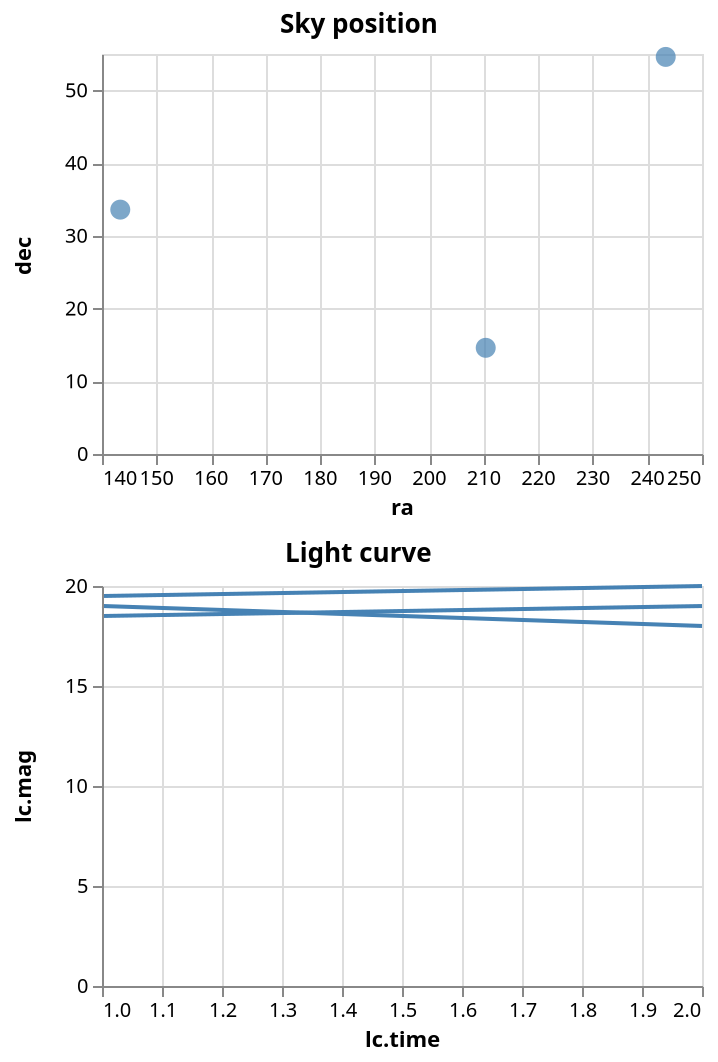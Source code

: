 {
  "$schema": "https://vega.github.io/schema/vega/v4.json",
  "description": "Show a line chart corresponding to selected points.",
  "autosize": "pad",
  "padding": 5,
  "width": 300,
  "data": [
    {"name": "pts_store"},
    {
      "name": "source_0",
      "values": [
        {
          "id": "001",
          "ra": 243.35,
          "dec": "+54.6",
          "lc": [{"time": 1, "mag": 18.5}, {"time": 2, "mag": 19}]
        },
        {
          "id": "002",
          "ra": 210.35,
          "dec": "+14.6",
          "lc": [{"time": 1, "mag": 19.5}, {"time": 2, "mag": 20}]
        },
        {
          "id": "003",
          "ra": 143.35,
          "dec": "+33.6",
          "lc": [{"time": 1, "mag": 19}, {"time": 2, "mag": 18}]
        }
      ]
    },
    {
      "name": "data_0",
      "source": "source_0",
      "transform": [
        {"type": "flatten", "fields": ["lc"], "as": ["lc"]},
        {"type": "formula", "expr": "toNumber(datum[\"ra\"])", "as": "ra"},
        {"type": "formula", "expr": "toNumber(datum[\"dec\"])", "as": "dec"},
        {
          "type": "formula",
          "expr": "toNumber(datum[\"lc\"] && datum[\"lc\"][\"time\"])",
          "as": "lc.time"
        },
        {
          "type": "formula",
          "expr": "toNumber(datum[\"lc\"] && datum[\"lc\"][\"mag\"])",
          "as": "lc.mag"
        }
      ]
    },
    {
      "name": "data_1",
      "source": "data_0",
      "transform": [
        {
          "type": "aggregate",
          "groupby": ["ra", "dec", "id"],
          "ops": [],
          "fields": [],
          "as": []
        }
      ]
    },
    {
      "name": "data_2",
      "source": "data_0",
      "transform": [
        {
          "type": "filter",
          "expr": "!(length(data(\"pts_store\"))) || (vlSelectionTest(\"pts_store\", datum))"
        }
      ]
    }
  ],
  "signals": [
    {"name": "concat_0_height", "value": 200},
    {"name": "concat_1_height", "value": 200},
    {
      "name": "unit",
      "value": {},
      "on": [
        {"events": "mousemove", "update": "isTuple(group()) ? group() : unit"}
      ]
    },
    {"name": "pts", "update": "vlSelectionResolve(\"pts_store\")"}
  ],
  "layout": {
    "padding": {"row": 10, "column": 10},
    "columns": 1,
    "bounds": "full",
    "align": "each"
  },
  "marks": [
    {
      "type": "group",
      "name": "concat_0_group",
      "title": {"text": "Sky position"},
      "style": "cell",
      "encode": {
        "update": {
          "width": {"signal": "width"},
          "height": {"signal": "concat_0_height"}
        }
      },
      "signals": [
        {
          "name": "pts_tuple",
          "value": {},
          "on": [
            {
              "events": [{"source": "scope", "type": "click"}],
              "update": "datum && item().mark.marktype !== 'group' ? {unit: \"concat_0\", fields: pts_tuple_fields, values: [datum[\"id\"]]} : null",
              "force": true
            }
          ]
        },
        {
          "name": "pts_tuple_fields",
          "update": "[{\"field\":\"id\",\"type\":\"E\"}]"
        },
        {
          "name": "pts_toggle",
          "value": false,
          "on": [
            {
              "events": [{"source": "scope", "type": "click"}],
              "update": "event.shiftKey"
            }
          ]
        },
        {
          "name": "pts_modify",
          "on": [
            {
              "events": {"signal": "pts_tuple"},
              "update": "modify(\"pts_store\", pts_toggle ? null : pts_tuple, pts_toggle ? null : true, pts_toggle ? pts_tuple : null)"
            }
          ]
        }
      ],
      "marks": [
        {
          "name": "concat_0_marks",
          "type": "symbol",
          "style": ["circle"],
          "from": {"data": "data_1"},
          "encode": {
            "update": {
              "opacity": {"value": 0.7},
              "fill": [
                {
                  "test": "datum[\"ra\"] === null || isNaN(datum[\"ra\"]) || datum[\"dec\"] === null || isNaN(datum[\"dec\"])",
                  "value": null
                },
                {
                  "test": "!(length(data(\"pts_store\"))) || (vlSelectionTest(\"pts_store\", datum))",
                  "value": "steelblue"
                },
                {"value": "grey"}
              ],
              "tooltip": {
                "signal": "{\"ra\": format(datum[\"ra\"], \"\"), \"dec\": format(datum[\"dec\"], \"\")}"
              },
              "x": {"scale": "concat_0_x", "field": "ra"},
              "y": {"scale": "concat_0_y", "field": "dec"},
              "size": {"value": 100},
              "shape": {"value": "circle"}
            }
          }
        }
      ],
      "axes": [
        {
          "scale": "concat_0_x",
          "orient": "bottom",
          "grid": false,
          "title": "ra",
          "labelFlush": true,
          "labelOverlap": true,
          "tickCount": {"signal": "ceil(width/40)"},
          "zindex": 1
        },
        {
          "scale": "concat_0_x",
          "orient": "bottom",
          "gridScale": "concat_0_y",
          "grid": true,
          "tickCount": {"signal": "ceil(width/40)"},
          "domain": false,
          "labels": false,
          "maxExtent": 0,
          "minExtent": 0,
          "ticks": false,
          "zindex": 0
        },
        {
          "scale": "concat_0_y",
          "orient": "left",
          "grid": false,
          "title": "dec",
          "labelOverlap": true,
          "tickCount": {"signal": "ceil(concat_0_height/40)"},
          "zindex": 1
        },
        {
          "scale": "concat_0_y",
          "orient": "left",
          "gridScale": "concat_0_x",
          "grid": true,
          "tickCount": {"signal": "ceil(concat_0_height/40)"},
          "domain": false,
          "labels": false,
          "maxExtent": 0,
          "minExtent": 0,
          "ticks": false,
          "zindex": 0
        }
      ]
    },
    {
      "type": "group",
      "name": "concat_1_group",
      "title": {"text": "Light curve"},
      "style": "cell",
      "encode": {
        "update": {
          "width": {"signal": "width"},
          "height": {"signal": "concat_1_height"}
        }
      },
      "marks": [
        {
          "name": "concat_1_pathgroup",
          "type": "group",
          "from": {
            "facet": {
              "name": "faceted_path_concat_1_main",
              "data": "data_2",
              "groupby": ["id"]
            }
          },
          "encode": {
            "update": {
              "width": {"field": {"group": "width"}},
              "height": {"field": {"group": "height"}}
            }
          },
          "marks": [
            {
              "name": "concat_1_marks",
              "type": "line",
              "style": ["line"],
              "sort": {"field": "datum[\"lc.time\"]", "order": "descending"},
              "from": {"data": "faceted_path_concat_1_main"},
              "encode": {
                "update": {
                  "stroke": {"value": "steelblue"},
                  "tooltip": {
                    "signal": "{\"lc.time\": format(datum[\"lc.time\"], \"\"), \"lc.mag\": format(datum[\"lc.mag\"], \"\"), \"id\": ''+datum[\"id\"]}"
                  },
                  "x": {"scale": "concat_1_x", "field": "lc\\.time"},
                  "y": {"scale": "concat_1_y", "field": "lc\\.mag"},
                  "defined": {
                    "signal": "datum[\"lc.time\"] !== null && !isNaN(datum[\"lc.time\"]) && datum[\"lc.mag\"] !== null && !isNaN(datum[\"lc.mag\"])"
                  }
                }
              }
            }
          ]
        }
      ],
      "axes": [
        {
          "scale": "concat_1_x",
          "orient": "bottom",
          "grid": false,
          "title": "lc.time",
          "labelFlush": true,
          "labelOverlap": true,
          "tickCount": {"signal": "ceil(width/40)"},
          "zindex": 1
        },
        {
          "scale": "concat_1_x",
          "orient": "bottom",
          "gridScale": "concat_1_y",
          "grid": true,
          "tickCount": {"signal": "ceil(width/40)"},
          "domain": false,
          "labels": false,
          "maxExtent": 0,
          "minExtent": 0,
          "ticks": false,
          "zindex": 0
        },
        {
          "scale": "concat_1_y",
          "orient": "left",
          "grid": false,
          "title": "lc.mag",
          "labelOverlap": true,
          "tickCount": {"signal": "ceil(concat_1_height/40)"},
          "zindex": 1
        },
        {
          "scale": "concat_1_y",
          "orient": "left",
          "gridScale": "concat_1_x",
          "grid": true,
          "tickCount": {"signal": "ceil(concat_1_height/40)"},
          "domain": false,
          "labels": false,
          "maxExtent": 0,
          "minExtent": 0,
          "ticks": false,
          "zindex": 0
        }
      ]
    }
  ],
  "scales": [
    {
      "name": "concat_0_x",
      "type": "linear",
      "domain": {"data": "data_1", "field": "ra"},
      "range": [0, {"signal": "width"}],
      "zero": false,
      "nice": true
    },
    {
      "name": "concat_0_y",
      "type": "linear",
      "domain": {"data": "data_1", "field": "dec"},
      "range": [{"signal": "concat_0_height"}, 0],
      "nice": true,
      "zero": true
    },
    {
      "name": "concat_1_x",
      "type": "linear",
      "domain": {"data": "data_2", "field": "lc\\.time"},
      "range": [0, {"signal": "width"}],
      "zero": false,
      "nice": true
    },
    {
      "name": "concat_1_y",
      "type": "linear",
      "domain": {"data": "data_2", "field": "lc\\.mag"},
      "range": [{"signal": "concat_1_height"}, 0],
      "nice": true,
      "zero": true
    }
  ],
  "config": {"axisY": {"minExtent": 30}}
}
